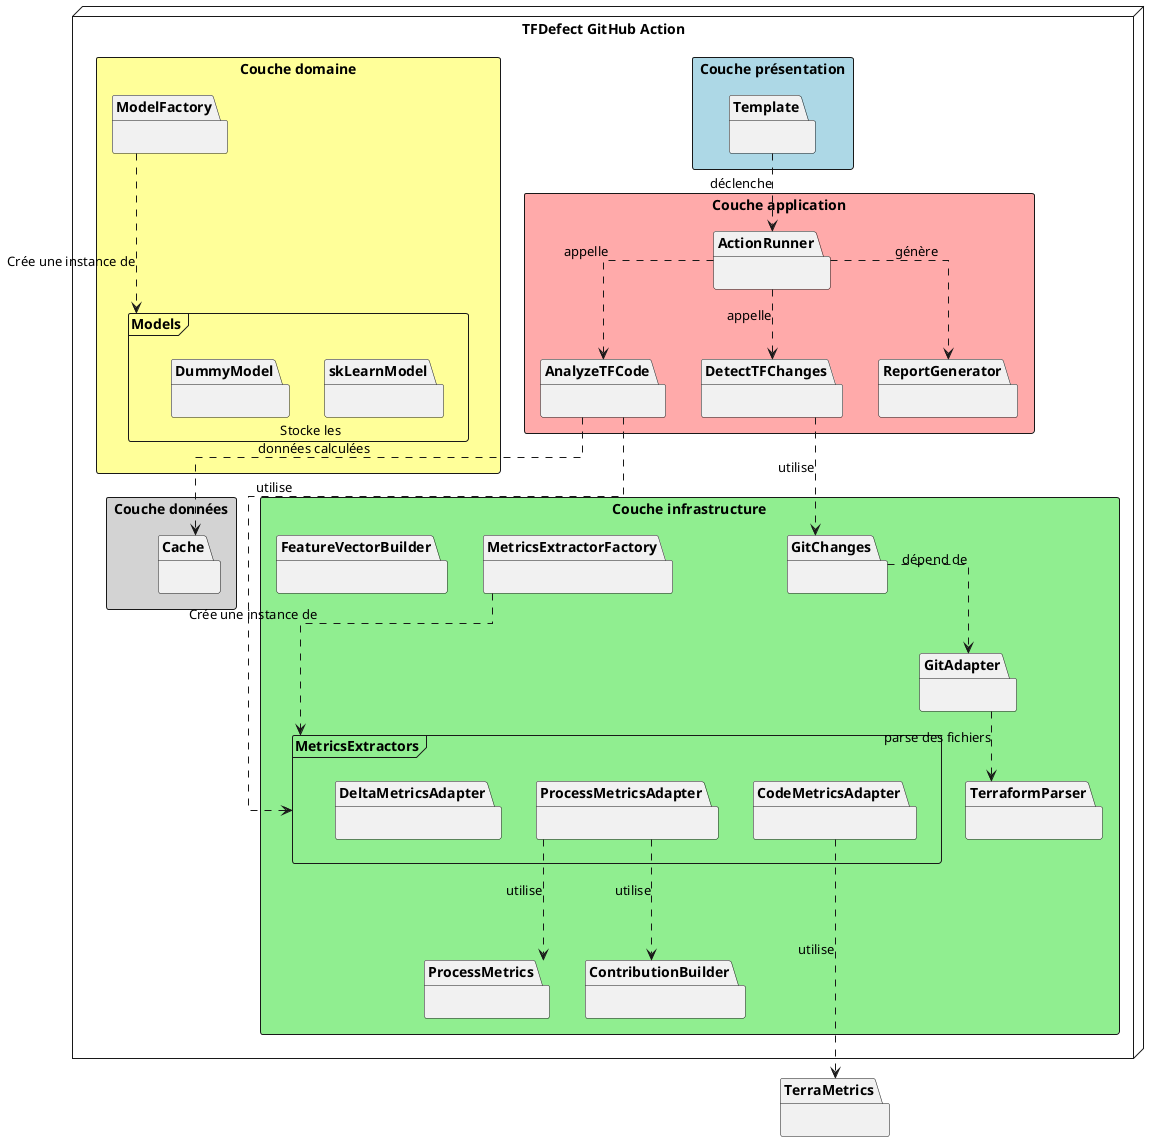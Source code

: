 @startuml

skinparam linetype ortho

node "TFDefect GitHub Action" {
    
    rectangle "Couche présentation"  #ADD8E6 {
        package "Template" {}
    }

    rectangle "Couche application" #FFAAAA {
        package "ActionRunner" {}
        package "AnalyzeTFCode" {}
        package "DetectTFChanges" {}
        package "ReportGenerator" {}
    }

    rectangle "Couche domaine" #FFFF99 {
        frame "Models" {
            package "skLearnModel" {}
            package "DummyModel" {}
        }  
        package "ModelFactory" {}  
    }

    rectangle "Couche infrastructure" #90EE90 {
        package "GitChanges" {}
        package "GitAdapter" {}
        package "TerraformParser" {}
        frame "MetricsExtractors" {
            package "CodeMetricsAdapter" {}
            package "ProcessMetricsAdapter" {}
            package "DeltaMetricsAdapter" {}
        }
        package "ProcessMetrics" {}
        package "ContributionBuilder" {}
        package "MetricsExtractorFactory" {}
        package "FeatureVectorBuilder" {}
    }

    rectangle "Couche données" #D3D3D3 {
        package "Cache" {}
    }
}

package TerraMetrics{}

' Relations entre les couches
Template ..> ActionRunner : "déclenche"

ActionRunner ..> DetectTFChanges : "appelle"
ActionRunner ..> AnalyzeTFCode : "appelle"
ActionRunner ..> ReportGenerator : "génère"

DetectTFChanges ..> GitChanges : "utilise"
GitChanges ..> GitAdapter : "dépend de"
GitAdapter ..> TerraformParser : "parse des fichiers"

AnalyzeTFCode .down.> Cache: Stocke les \n données calculées
AnalyzeTFCode ..> MetricsExtractors: utilise
CodeMetricsAdapter ....> TerraMetrics: utilise

ModelFactory .down..> Models: Crée une instance de 

MetricsExtractorFactory ...> MetricsExtractors: Crée une instance de
ProcessMetricsAdapter ...> ProcessMetrics: utilise
ProcessMetricsAdapter ...> ContributionBuilder: utilise

@enduml
